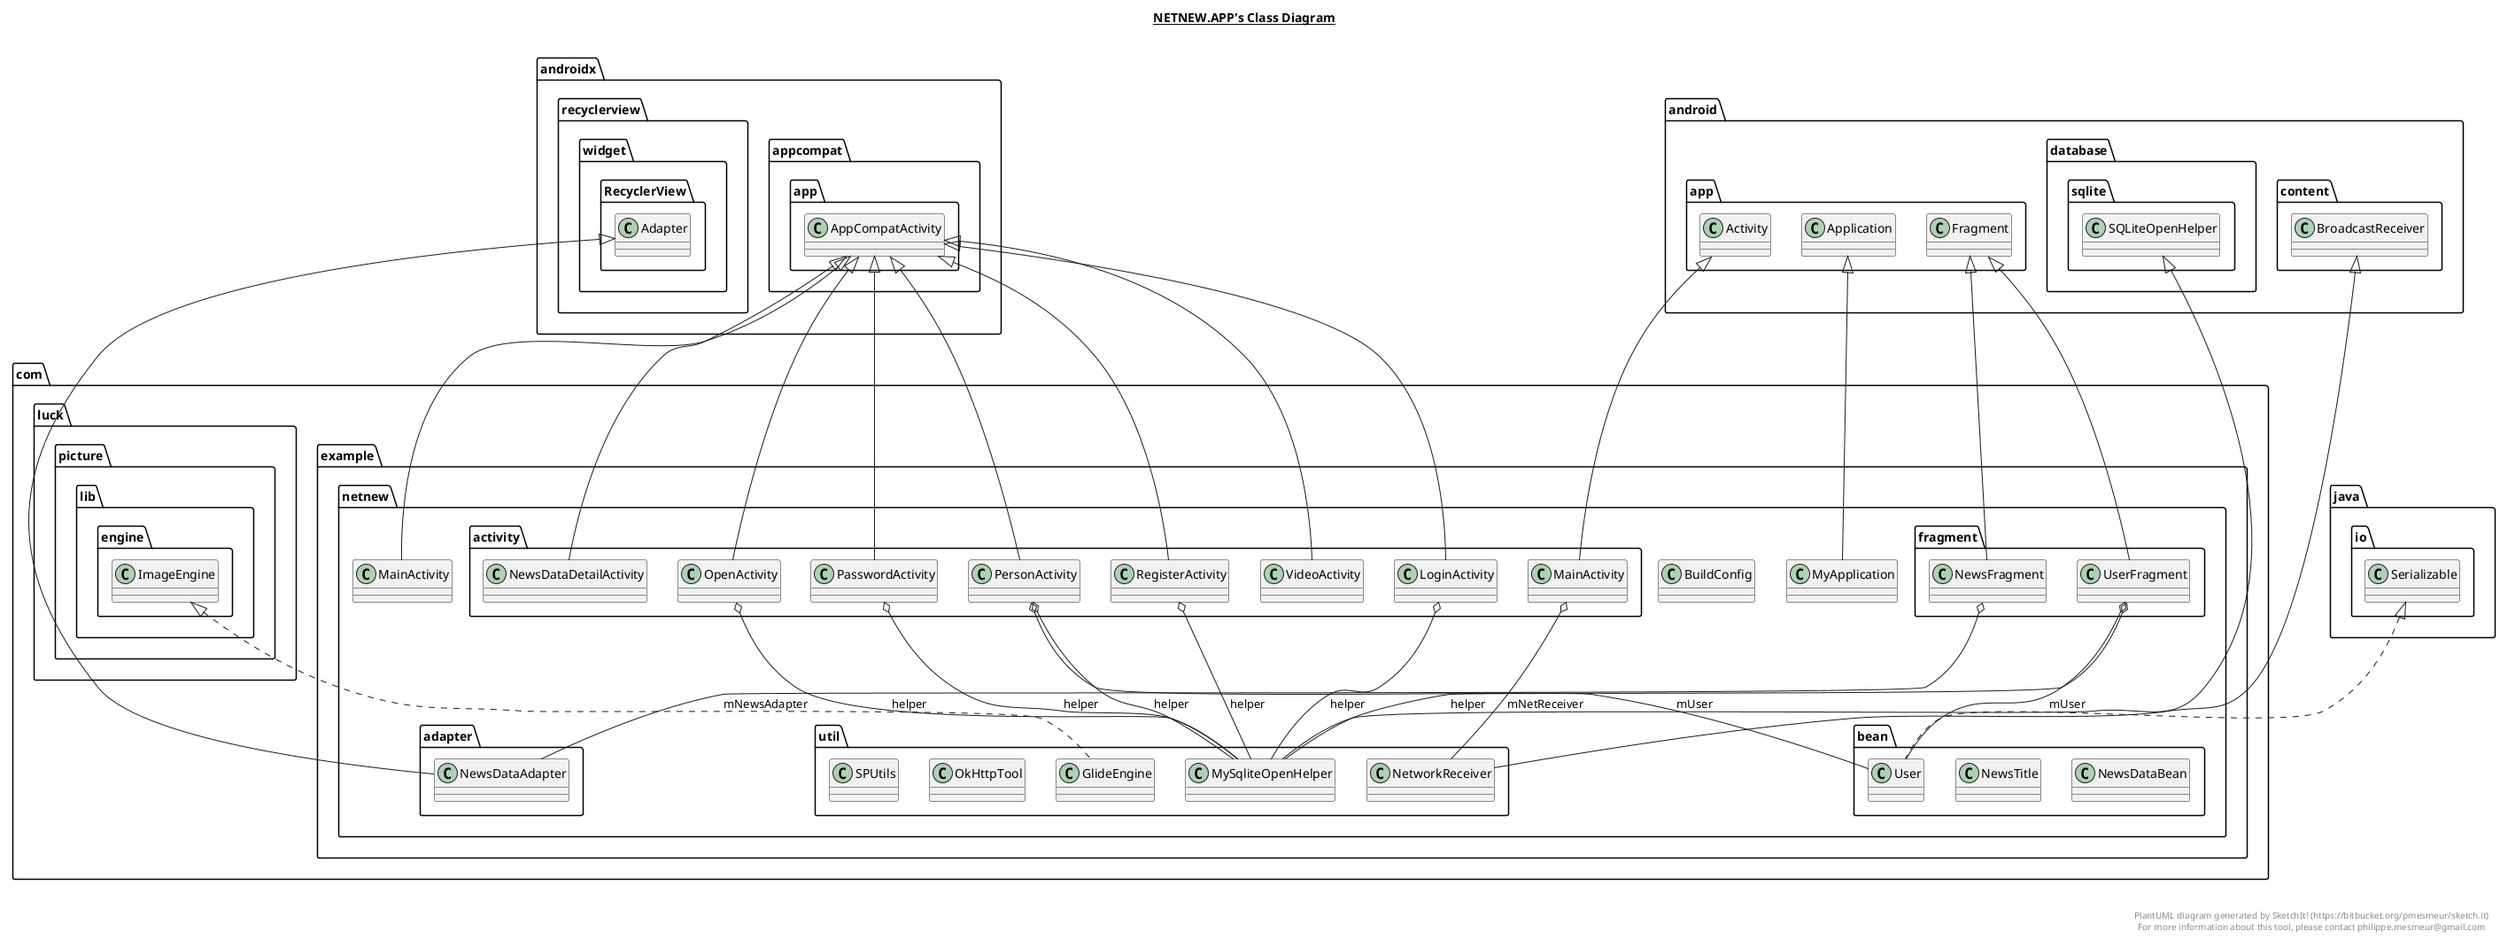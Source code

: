 @startuml

title __NETNEW.APP's Class Diagram__\n

  namespace com.example.netnew {
    class com.example.netnew.BuildConfig {
    }
  }
  

  namespace com.example.netnew {
    class com.example.netnew.MainActivity {
    }
  }
  

  namespace com.example.netnew {
    class com.example.netnew.MyApplication {
    }
  }
  

  namespace com.example.netnew {
    namespace activity {
      class com.example.netnew.activity.LoginActivity {
      }
    }
  }
  

  namespace com.example.netnew {
    namespace activity {
      class com.example.netnew.activity.MainActivity {
      }
    }
  }
  

  namespace com.example.netnew {
    namespace activity {
      class com.example.netnew.activity.NewsDataDetailActivity {
      }
    }
  }
  

  namespace com.example.netnew {
    namespace activity {
      class com.example.netnew.activity.OpenActivity {
      }
    }
  }
  

  namespace com.example.netnew {
    namespace activity {
      class com.example.netnew.activity.PasswordActivity {
      }
    }
  }
  

  namespace com.example.netnew {
    namespace activity {
      class com.example.netnew.activity.PersonActivity {
      }
    }
  }
  

  namespace com.example.netnew {
    namespace activity {
      class com.example.netnew.activity.RegisterActivity {
      }
    }
  }
  

  namespace com.example.netnew {
    namespace activity {
      class com.example.netnew.activity.VideoActivity {
      }
    }
  }
  

  namespace com.example.netnew {
    namespace adapter {
      class com.example.netnew.adapter.NewsDataAdapter {
      }
    }
  }
  

  namespace com.example.netnew {
    namespace bean {
      class com.example.netnew.bean.NewsDataBean {
      }
    }
  }
  

  namespace com.example.netnew {
    namespace bean {
      class com.example.netnew.bean.NewsTitle {
      }
    }
  }
  

  namespace com.example.netnew {
    namespace bean {
      class com.example.netnew.bean.User {
      }
    }
  }
  

  namespace com.example.netnew {
    namespace fragment {
      class com.example.netnew.fragment.NewsFragment {
      }
    }
  }
  

  namespace com.example.netnew {
    namespace fragment {
      class com.example.netnew.fragment.UserFragment {
      }
    }
  }
  

  namespace com.example.netnew {
    namespace util {
      class com.example.netnew.util.GlideEngine {
      }
    }
  }
  

  namespace com.example.netnew {
    namespace util {
      class com.example.netnew.util.MySqliteOpenHelper {
      }
    }
  }
  

  namespace com.example.netnew {
    namespace util {
      class com.example.netnew.util.NetworkReceiver {
      }
    }
  }
  

  namespace com.example.netnew {
    namespace util {
      class com.example.netnew.util.OkHttpTool {
      }
    }
  }
  

  namespace com.example.netnew {
    namespace util {
      class com.example.netnew.util.SPUtils {
      }
    }
  }
  

  com.example.netnew.MainActivity -up-|> androidx.appcompat.app.AppCompatActivity
  com.example.netnew.MyApplication -up-|> android.app.Application
  com.example.netnew.activity.LoginActivity -up-|> androidx.appcompat.app.AppCompatActivity
  com.example.netnew.activity.LoginActivity o-- com.example.netnew.util.MySqliteOpenHelper : helper
  com.example.netnew.activity.MainActivity -up-|> android.app.Activity
  com.example.netnew.activity.MainActivity o-- com.example.netnew.util.NetworkReceiver : mNetReceiver
  com.example.netnew.activity.NewsDataDetailActivity -up-|> androidx.appcompat.app.AppCompatActivity
  com.example.netnew.activity.OpenActivity -up-|> androidx.appcompat.app.AppCompatActivity
  com.example.netnew.activity.OpenActivity o-- com.example.netnew.util.MySqliteOpenHelper : helper
  com.example.netnew.activity.PasswordActivity -up-|> androidx.appcompat.app.AppCompatActivity
  com.example.netnew.activity.PasswordActivity o-- com.example.netnew.util.MySqliteOpenHelper : helper
  com.example.netnew.activity.PersonActivity -up-|> androidx.appcompat.app.AppCompatActivity
  com.example.netnew.activity.PersonActivity o-- com.example.netnew.util.MySqliteOpenHelper : helper
  com.example.netnew.activity.PersonActivity o-- com.example.netnew.bean.User : mUser
  com.example.netnew.activity.RegisterActivity -up-|> androidx.appcompat.app.AppCompatActivity
  com.example.netnew.activity.RegisterActivity o-- com.example.netnew.util.MySqliteOpenHelper : helper
  com.example.netnew.activity.VideoActivity -up-|> androidx.appcompat.app.AppCompatActivity
  com.example.netnew.adapter.NewsDataAdapter -up-|> androidx.recyclerview.widget.RecyclerView.Adapter
  com.example.netnew.bean.NewsTitle o-- com.example.netnew.bean.NewsTitle.Result : result
  com.example.netnew.bean.User .up.|> java.io.Serializable
  com.example.netnew.fragment.NewsFragment -up-|> android.app.Fragment
  com.example.netnew.fragment.NewsFragment o-- com.example.netnew.adapter.NewsDataAdapter : mNewsAdapter
  com.example.netnew.fragment.UserFragment -up-|> android.app.Fragment
  com.example.netnew.fragment.UserFragment o-- com.example.netnew.util.MySqliteOpenHelper : helper
  com.example.netnew.fragment.UserFragment o-- com.example.netnew.bean.User : mUser
  com.example.netnew.util.GlideEngine .up.|> com.luck.picture.lib.engine.ImageEngine
  com.example.netnew.util.MySqliteOpenHelper -up-|> android.database.sqlite.SQLiteOpenHelper
  com.example.netnew.util.NetworkReceiver -up-|> android.content.BroadcastReceiver


right footer


PlantUML diagram generated by SketchIt! (https://bitbucket.org/pmesmeur/sketch.it)
For more information about this tool, please contact philippe.mesmeur@gmail.com
endfooter

@enduml
